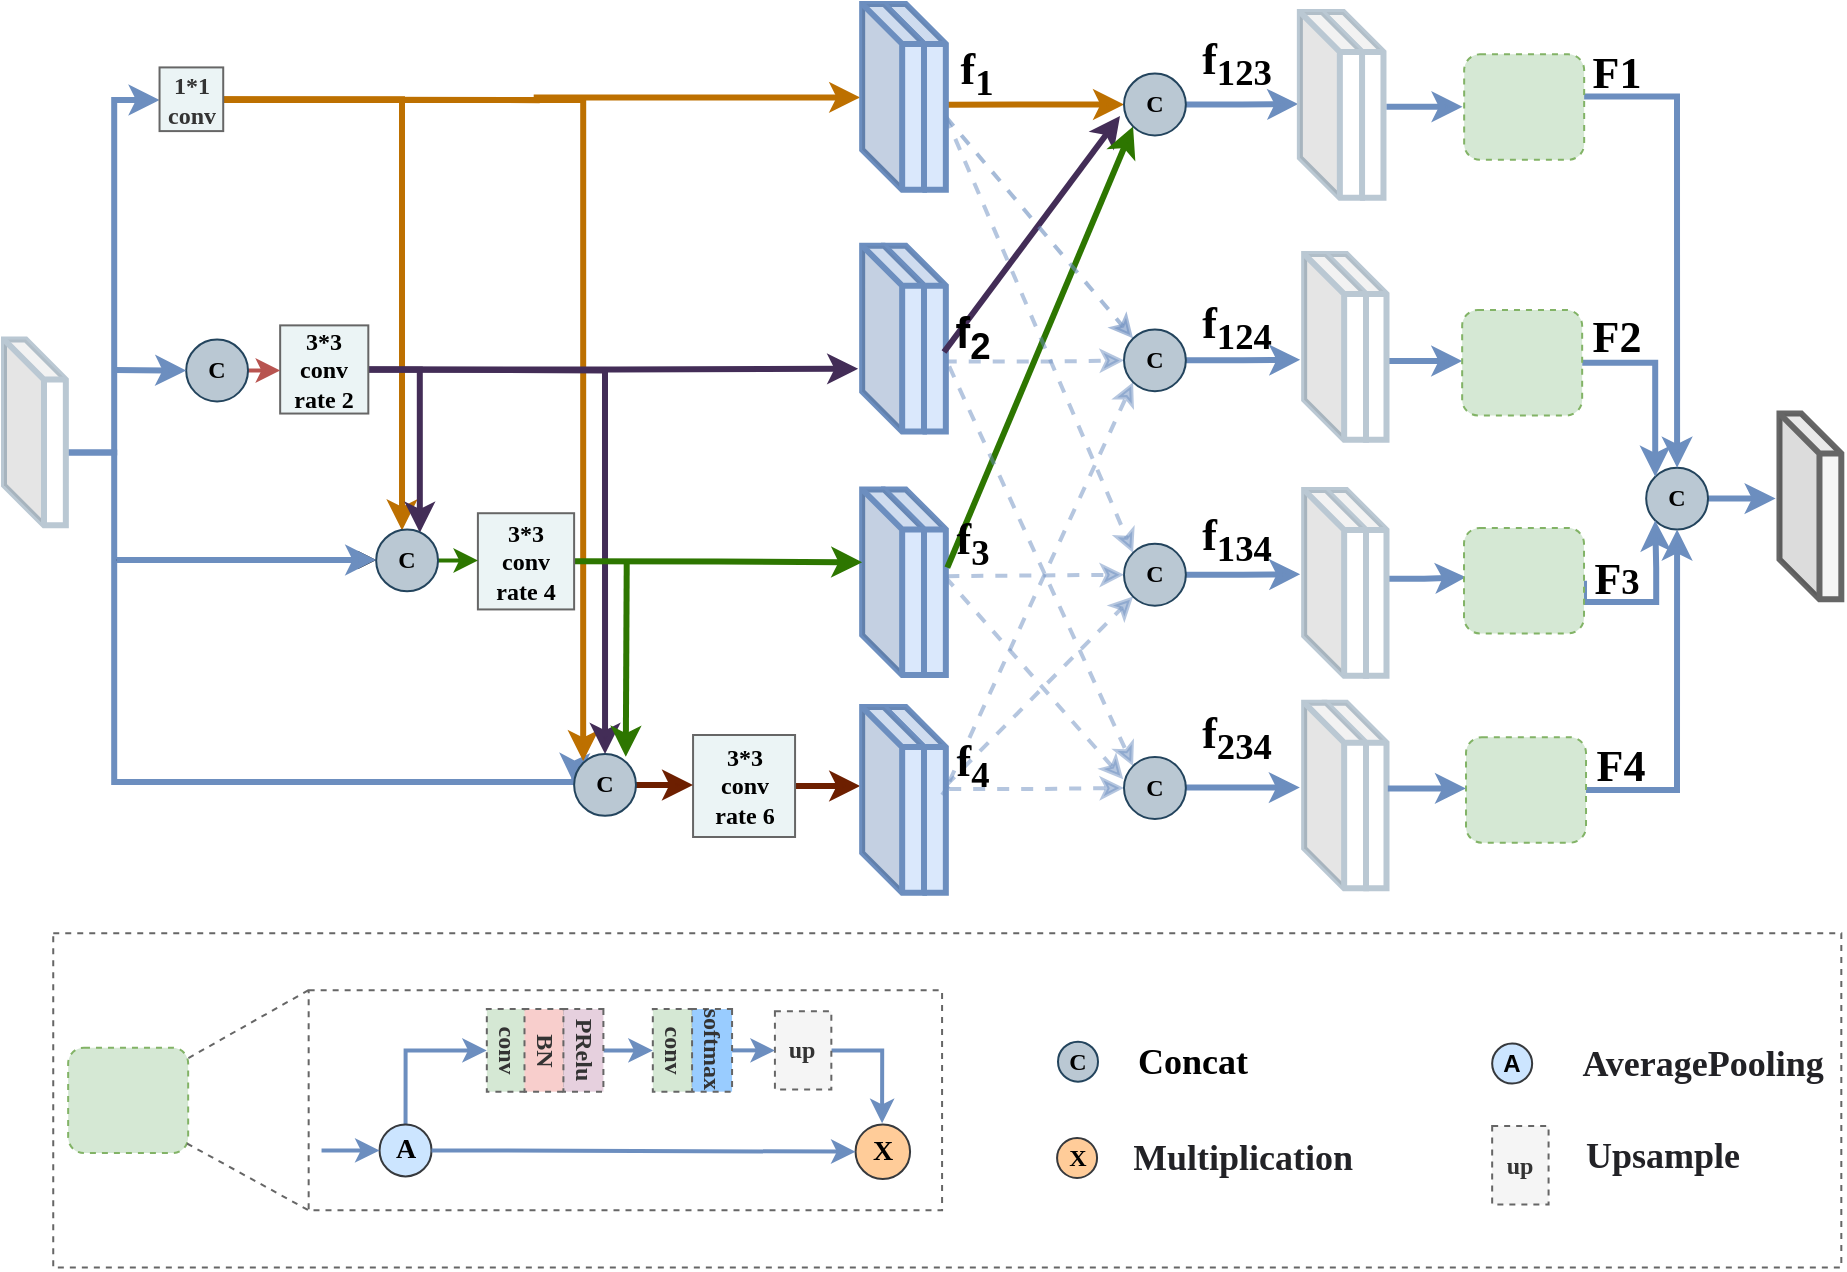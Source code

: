 <mxfile version="15.2.9" type="github">
  <diagram id="ucmeDUE8PjvUyTsY_A71" name="Page-1">
    <mxGraphModel dx="2101" dy="-120" grid="1" gridSize="10" guides="1" tooltips="1" connect="1" arrows="1" fold="1" page="1" pageScale="1" pageWidth="950" pageHeight="720" math="0" shadow="0">
      <root>
        <mxCell id="0" />
        <mxCell id="1" parent="0" />
        <mxCell id="ZjDHKOjExT786DWHT1Mi-3" style="edgeStyle=orthogonalEdgeStyle;rounded=0;orthogonalLoop=1;jettySize=auto;html=1;exitX=0;exitY=0;exitDx=30.922;exitDy=56.429;exitPerimeter=0;strokeColor=#6C8EBF;strokeWidth=3;" parent="1" target="WGSE6rdhL_hBCYRlnlbb-167" edge="1">
          <mxGeometry relative="1" as="geometry">
            <mxPoint x="-913.078" y="991.239" as="sourcePoint" />
            <mxPoint x="-873.92" y="825" as="targetPoint" />
            <Array as="points">
              <mxPoint x="-885.92" y="991" />
              <mxPoint x="-885.92" y="815" />
            </Array>
          </mxGeometry>
        </mxCell>
        <mxCell id="cVw8dc1-TvIYtdiTkvWI-6" style="edgeStyle=orthogonalEdgeStyle;rounded=0;orthogonalLoop=1;jettySize=auto;html=1;exitX=0;exitY=0;exitDx=30.922;exitDy=56.429;exitPerimeter=0;strokeColor=#6C8EBF;strokeWidth=3;" parent="1" edge="1">
          <mxGeometry relative="1" as="geometry">
            <mxPoint x="-913.078" y="991.239" as="sourcePoint" />
            <mxPoint x="-655.92" y="1157" as="targetPoint" />
            <Array as="points">
              <mxPoint x="-885.92" y="991" />
              <mxPoint x="-885.92" y="1156" />
              <mxPoint x="-655.92" y="1156" />
            </Array>
          </mxGeometry>
        </mxCell>
        <mxCell id="WGSE6rdhL_hBCYRlnlbb-162" value="" style="shape=cube;whiteSpace=wrap;html=1;boundedLbl=1;backgroundOutline=1;darkOpacity=0.05;darkOpacity2=0.1;strokeColor=#BAC8D3;strokeWidth=3;" parent="1" vertex="1">
          <mxGeometry x="-941.0" y="934.811" width="30.922" height="92.857" as="geometry" />
        </mxCell>
        <mxCell id="ZjDHKOjExT786DWHT1Mi-12" style="edgeStyle=orthogonalEdgeStyle;rounded=0;orthogonalLoop=1;jettySize=auto;html=1;exitX=1;exitY=0.5;exitDx=0;exitDy=0;entryX=0;entryY=0;entryDx=0;entryDy=0;strokeColor=#BD7000;strokeWidth=3;fillColor=#f0a30a;" parent="1" edge="1">
          <mxGeometry relative="1" as="geometry">
            <mxPoint x="-842.39" y="822.52" as="sourcePoint" />
            <mxPoint x="-651.408" y="1145.525" as="targetPoint" />
            <Array as="points">
              <mxPoint x="-841.92" y="815" />
              <mxPoint x="-650.92" y="815" />
            </Array>
          </mxGeometry>
        </mxCell>
        <mxCell id="cVw8dc1-TvIYtdiTkvWI-1" style="edgeStyle=orthogonalEdgeStyle;rounded=0;orthogonalLoop=1;jettySize=auto;html=1;exitX=1;exitY=0.5;exitDx=0;exitDy=0;fillColor=#f0a30a;strokeColor=#BD7000;strokeWidth=3;entryX=-0.032;entryY=0.503;entryDx=0;entryDy=0;entryPerimeter=0;fontStyle=0" parent="1" target="WGSE6rdhL_hBCYRlnlbb-219" edge="1">
          <mxGeometry relative="1" as="geometry">
            <mxPoint x="-492.92" y="816" as="targetPoint" />
            <mxPoint x="-838.39" y="814.63" as="sourcePoint" />
          </mxGeometry>
        </mxCell>
        <mxCell id="cVw8dc1-TvIYtdiTkvWI-8" style="edgeStyle=orthogonalEdgeStyle;rounded=0;orthogonalLoop=1;jettySize=auto;html=1;exitX=1;exitY=0.5;exitDx=0;exitDy=0;entryX=0.418;entryY=0.015;entryDx=0;entryDy=0;entryPerimeter=0;fillColor=#f0a30a;strokeColor=#BD7000;strokeWidth=3;" parent="1" source="WGSE6rdhL_hBCYRlnlbb-167" target="WGSE6rdhL_hBCYRlnlbb-180" edge="1">
          <mxGeometry relative="1" as="geometry" />
        </mxCell>
        <mxCell id="WGSE6rdhL_hBCYRlnlbb-167" value="&lt;font face=&quot;Times New Roman&quot;&gt;&lt;b&gt;1*1&lt;br&gt;conv&lt;/b&gt;&lt;/font&gt;" style="whiteSpace=wrap;html=1;aspect=fixed;strokeWidth=1;fillColor=#EBF4F5;strokeColor=#666666;fontColor=#333333;" parent="1" vertex="1">
          <mxGeometry x="-863.23" y="798.71" width="31.84" height="31.84" as="geometry" />
        </mxCell>
        <mxCell id="WGSE6rdhL_hBCYRlnlbb-168" style="edgeStyle=orthogonalEdgeStyle;rounded=0;orthogonalLoop=1;jettySize=auto;html=1;exitX=1;exitY=0.5;exitDx=0;exitDy=0;strokeWidth=3;fillColor=#76608a;strokeColor=#432D57;entryX=-0.065;entryY=0.663;entryDx=0;entryDy=0;entryPerimeter=0;" parent="1" source="WGSE6rdhL_hBCYRlnlbb-171" target="WGSE6rdhL_hBCYRlnlbb-220" edge="1">
          <mxGeometry relative="1" as="geometry">
            <mxPoint x="-489.92" y="950" as="targetPoint" />
          </mxGeometry>
        </mxCell>
        <mxCell id="cVw8dc1-TvIYtdiTkvWI-9" style="edgeStyle=orthogonalEdgeStyle;rounded=0;orthogonalLoop=1;jettySize=auto;html=1;exitX=1;exitY=0.5;exitDx=0;exitDy=0;entryX=0.706;entryY=0.051;entryDx=0;entryDy=0;entryPerimeter=0;fillColor=#76608a;strokeColor=#432D57;strokeWidth=3;" parent="1" source="WGSE6rdhL_hBCYRlnlbb-171" target="WGSE6rdhL_hBCYRlnlbb-180" edge="1">
          <mxGeometry relative="1" as="geometry">
            <mxPoint x="-722.92" y="1016" as="targetPoint" />
          </mxGeometry>
        </mxCell>
        <mxCell id="cVw8dc1-TvIYtdiTkvWI-10" style="edgeStyle=orthogonalEdgeStyle;rounded=0;orthogonalLoop=1;jettySize=auto;html=1;exitX=1;exitY=0.5;exitDx=0;exitDy=0;fillColor=#76608a;strokeColor=#432D57;strokeWidth=3;entryX=0.5;entryY=0;entryDx=0;entryDy=0;" parent="1" target="WGSE6rdhL_hBCYRlnlbb-182" edge="1">
          <mxGeometry relative="1" as="geometry">
            <mxPoint x="-760.84" y="949.73" as="sourcePoint" />
            <mxPoint x="-642.475" y="1123.997" as="targetPoint" />
          </mxGeometry>
        </mxCell>
        <mxCell id="WGSE6rdhL_hBCYRlnlbb-171" value="&lt;font face=&quot;Times New Roman&quot;&gt;&lt;b&gt;3*3&lt;br&gt;conv&lt;br&gt;rate 2&lt;/b&gt;&lt;/font&gt;" style="whiteSpace=wrap;html=1;aspect=fixed;strokeWidth=1;fillColor=#EBF4F5;strokeColor=#666666;" parent="1" vertex="1">
          <mxGeometry x="-802.92" y="927.69" width="44.08" height="44.08" as="geometry" />
        </mxCell>
        <mxCell id="cVw8dc1-TvIYtdiTkvWI-24" style="edgeStyle=orthogonalEdgeStyle;rounded=0;orthogonalLoop=1;jettySize=auto;html=1;exitX=1;exitY=0.5;exitDx=0;exitDy=0;strokeColor=#6D1F00;strokeWidth=3;" parent="1" source="WGSE6rdhL_hBCYRlnlbb-176" edge="1">
          <mxGeometry relative="1" as="geometry">
            <mxPoint x="-512.92" y="1158" as="targetPoint" />
          </mxGeometry>
        </mxCell>
        <mxCell id="WGSE6rdhL_hBCYRlnlbb-176" value="&lt;font face=&quot;Times New Roman&quot;&gt;&lt;b&gt;3*3&lt;br&gt;conv&lt;br&gt;rate 6&lt;/b&gt;&lt;/font&gt;" style="whiteSpace=wrap;html=1;aspect=fixed;strokeWidth=1;fillColor=#EBF4F5;strokeColor=#666666;" parent="1" vertex="1">
          <mxGeometry x="-596.47" y="1132.5" width="51" height="51" as="geometry" />
        </mxCell>
        <mxCell id="ZjDHKOjExT786DWHT1Mi-14" style="edgeStyle=orthogonalEdgeStyle;rounded=0;orthogonalLoop=1;jettySize=auto;html=1;exitX=1;exitY=0.5;exitDx=0;exitDy=0;entryX=0;entryY=0.5;entryDx=0;entryDy=0;strokeColor=#6D1F00;strokeWidth=3;fillColor=#a0522d;" parent="1" source="WGSE6rdhL_hBCYRlnlbb-182" target="WGSE6rdhL_hBCYRlnlbb-176" edge="1">
          <mxGeometry relative="1" as="geometry" />
        </mxCell>
        <mxCell id="WGSE6rdhL_hBCYRlnlbb-182" value="&lt;b&gt;&lt;font face=&quot;Times New Roman&quot;&gt;C&lt;/font&gt;&lt;/b&gt;" style="ellipse;whiteSpace=wrap;html=1;aspect=fixed;strokeColor=#23445d;strokeWidth=1;fillColor=#bac8d3;" parent="1" vertex="1">
          <mxGeometry x="-655.936" y="1141.997" width="30.922" height="30.922" as="geometry" />
        </mxCell>
        <mxCell id="WGSE6rdhL_hBCYRlnlbb-183" style="edgeStyle=orthogonalEdgeStyle;rounded=0;orthogonalLoop=1;jettySize=auto;html=1;exitX=1.019;exitY=0.542;exitDx=0;exitDy=0;exitPerimeter=0;fillColor=#f0a30a;strokeColor=#BD7000;strokeWidth=3;entryX=0;entryY=0.5;entryDx=0;entryDy=0;" parent="1" source="WGSE6rdhL_hBCYRlnlbb-184" target="WGSE6rdhL_hBCYRlnlbb-201" edge="1">
          <mxGeometry relative="1" as="geometry">
            <mxPoint x="-187.0" y="823.81" as="targetPoint" />
          </mxGeometry>
        </mxCell>
        <mxCell id="WGSE6rdhL_hBCYRlnlbb-184" value="" style="shape=cube;whiteSpace=wrap;html=1;boundedLbl=1;backgroundOutline=1;darkOpacity=0.05;darkOpacity2=0.1;strokeColor=#6c8ebf;strokeWidth=3;fillColor=#dae8fc;" parent="1" vertex="1">
          <mxGeometry x="-501.0" y="767.001" width="30.922" height="92.857" as="geometry" />
        </mxCell>
        <mxCell id="ZjDHKOjExT786DWHT1Mi-16" style="edgeStyle=orthogonalEdgeStyle;rounded=0;orthogonalLoop=1;jettySize=auto;html=1;exitX=0.044;exitY=0.881;exitDx=0;exitDy=0;exitPerimeter=0;entryX=0;entryY=0.5;entryDx=0;entryDy=0;strokeColor=#6C8EBF;strokeWidth=2;opacity=50;dashed=1;" parent="1" source="GUt-SkPFksqqKjLSICWc-10" target="WGSE6rdhL_hBCYRlnlbb-203" edge="1">
          <mxGeometry relative="1" as="geometry" />
        </mxCell>
        <mxCell id="WGSE6rdhL_hBCYRlnlbb-186" value="" style="shape=cube;whiteSpace=wrap;html=1;boundedLbl=1;backgroundOutline=1;darkOpacity=0.05;darkOpacity2=0.1;strokeColor=#6c8ebf;strokeWidth=3;fillColor=#dae8fc;" parent="1" vertex="1">
          <mxGeometry x="-501.0" y="887.841" width="30.922" height="92.857" as="geometry" />
        </mxCell>
        <mxCell id="WGSE6rdhL_hBCYRlnlbb-188" value="" style="shape=cube;whiteSpace=wrap;html=1;boundedLbl=1;backgroundOutline=1;darkOpacity=0.05;darkOpacity2=0.1;strokeColor=#6c8ebf;strokeWidth=3;fillColor=#dae8fc;" parent="1" vertex="1">
          <mxGeometry x="-501.0" y="1009.701" width="30.922" height="92.857" as="geometry" />
        </mxCell>
        <mxCell id="ZjDHKOjExT786DWHT1Mi-32" style="edgeStyle=orthogonalEdgeStyle;rounded=0;orthogonalLoop=1;jettySize=auto;html=1;exitX=1.054;exitY=0.441;exitDx=0;exitDy=0;exitPerimeter=0;entryX=0;entryY=0.5;entryDx=0;entryDy=0;strokeColor=#6C8EBF;strokeWidth=2;opacity=50;dashed=1;" parent="1" source="WGSE6rdhL_hBCYRlnlbb-190" target="WGSE6rdhL_hBCYRlnlbb-207" edge="1">
          <mxGeometry relative="1" as="geometry" />
        </mxCell>
        <mxCell id="WGSE6rdhL_hBCYRlnlbb-190" value="" style="shape=cube;whiteSpace=wrap;html=1;boundedLbl=1;backgroundOutline=1;darkOpacity=0.05;darkOpacity2=0.1;strokeColor=#6c8ebf;strokeWidth=3;fillColor=#dae8fc;" parent="1" vertex="1">
          <mxGeometry x="-501.0" y="1118.561" width="30.922" height="92.857" as="geometry" />
        </mxCell>
        <mxCell id="WGSE6rdhL_hBCYRlnlbb-191" value="" style="endArrow=classic;html=1;strokeWidth=3;fillColor=#76608a;strokeColor=#432D57;" parent="1" edge="1">
          <mxGeometry width="50" height="50" relative="1" as="geometry">
            <mxPoint x="-471" y="941" as="sourcePoint" />
            <mxPoint x="-383" y="823" as="targetPoint" />
          </mxGeometry>
        </mxCell>
        <mxCell id="WGSE6rdhL_hBCYRlnlbb-192" value="" style="endArrow=classic;html=1;fillColor=#60a917;strokeColor=#2D7600;strokeWidth=3;exitX=1.024;exitY=0.421;exitDx=0;exitDy=0;exitPerimeter=0;entryX=0;entryY=1;entryDx=0;entryDy=0;startArrow=none;" parent="1" source="WGSE6rdhL_hBCYRlnlbb-188" target="WGSE6rdhL_hBCYRlnlbb-201" edge="1">
          <mxGeometry width="50" height="50" relative="1" as="geometry">
            <mxPoint x="-377.92" y="1056" as="sourcePoint" />
            <mxPoint x="-187.0" y="841.81" as="targetPoint" />
          </mxGeometry>
        </mxCell>
        <mxCell id="WGSE6rdhL_hBCYRlnlbb-193" value="" style="endArrow=classic;html=1;startArrow=none;exitX=0;exitY=0;exitDx=30.922;exitDy=56.429;exitPerimeter=0;fillColor=#dae8fc;strokeColor=#6c8ebf;strokeWidth=2;entryX=0;entryY=0;entryDx=0;entryDy=0;dashed=1;opacity=60;" parent="1" source="WGSE6rdhL_hBCYRlnlbb-184" target="WGSE6rdhL_hBCYRlnlbb-203" edge="1">
          <mxGeometry width="50" height="50" relative="1" as="geometry">
            <mxPoint x="-317.92" y="836" as="sourcePoint" />
            <mxPoint x="-186.92" y="936" as="targetPoint" />
          </mxGeometry>
        </mxCell>
        <mxCell id="WGSE6rdhL_hBCYRlnlbb-194" value="" style="endArrow=classic;html=1;exitX=1.057;exitY=0.4;exitDx=0;exitDy=0;exitPerimeter=0;fillColor=#dae8fc;strokeColor=#6c8ebf;strokeWidth=2;entryX=0;entryY=1;entryDx=0;entryDy=0;dashed=1;opacity=50;" parent="1" source="WGSE6rdhL_hBCYRlnlbb-190" target="WGSE6rdhL_hBCYRlnlbb-203" edge="1">
          <mxGeometry width="50" height="50" relative="1" as="geometry">
            <mxPoint x="-326.08" y="1139.56" as="sourcePoint" />
            <mxPoint x="-186.92" y="956" as="targetPoint" />
          </mxGeometry>
        </mxCell>
        <mxCell id="WGSE6rdhL_hBCYRlnlbb-195" value="" style="endArrow=classic;html=1;entryX=0;entryY=0;entryDx=0;entryDy=0;fillColor=#dae8fc;strokeColor=#6c8ebf;strokeWidth=2;exitX=0;exitY=0;exitDx=30.922;exitDy=56.429;exitPerimeter=0;dashed=1;opacity=50;" parent="1" source="WGSE6rdhL_hBCYRlnlbb-184" target="WGSE6rdhL_hBCYRlnlbb-205" edge="1">
          <mxGeometry width="50" height="50" relative="1" as="geometry">
            <mxPoint x="-407.92" y="836" as="sourcePoint" />
            <mxPoint x="-187.0" y="1041.099" as="targetPoint" />
          </mxGeometry>
        </mxCell>
        <mxCell id="WGSE6rdhL_hBCYRlnlbb-196" value="" style="endArrow=classic;html=1;fillColor=#dae8fc;strokeColor=#6c8ebf;strokeWidth=2;entryX=0;entryY=1;entryDx=0;entryDy=0;dashed=1;opacity=50;startArrow=none;exitX=1.005;exitY=0.421;exitDx=0;exitDy=0;exitPerimeter=0;" parent="1" source="WGSE6rdhL_hBCYRlnlbb-190" target="WGSE6rdhL_hBCYRlnlbb-205" edge="1">
          <mxGeometry width="50" height="50" relative="1" as="geometry">
            <mxPoint x="-462.92" y="1149" as="sourcePoint" />
            <mxPoint x="-187.0" y="1074.81" as="targetPoint" />
          </mxGeometry>
        </mxCell>
        <mxCell id="WGSE6rdhL_hBCYRlnlbb-197" value="" style="endArrow=classic;html=1;entryX=0;entryY=0;entryDx=0;entryDy=0;fillColor=#dae8fc;strokeColor=#6c8ebf;strokeWidth=2;exitX=0.119;exitY=0.964;exitDx=0;exitDy=0;exitPerimeter=0;dashed=1;opacity=50;" parent="1" source="GUt-SkPFksqqKjLSICWc-10" target="WGSE6rdhL_hBCYRlnlbb-207" edge="1">
          <mxGeometry width="50" height="50" relative="1" as="geometry">
            <mxPoint x="-377.92" y="962" as="sourcePoint" />
            <mxPoint x="-187.0" y="1133.959" as="targetPoint" />
          </mxGeometry>
        </mxCell>
        <mxCell id="WGSE6rdhL_hBCYRlnlbb-198" value="" style="endArrow=classic;html=1;fillColor=#dae8fc;strokeColor=#6c8ebf;strokeWidth=2;opacity=50;dashed=1;exitX=0.993;exitY=0.472;exitDx=0;exitDy=0;exitPerimeter=0;entryX=-0.013;entryY=0.358;entryDx=0;entryDy=0;entryPerimeter=0;" parent="1" source="WGSE6rdhL_hBCYRlnlbb-188" target="WGSE6rdhL_hBCYRlnlbb-207" edge="1">
          <mxGeometry width="50" height="50" relative="1" as="geometry">
            <mxPoint x="-469.92" y="1066" as="sourcePoint" />
            <mxPoint x="-380.92" y="1169" as="targetPoint" />
          </mxGeometry>
        </mxCell>
        <mxCell id="WGSE6rdhL_hBCYRlnlbb-199" value="" style="shape=cube;whiteSpace=wrap;html=1;boundedLbl=1;backgroundOutline=1;darkOpacity=0.05;darkOpacity2=0.1;strokeColor=#666666;strokeWidth=3;fillColor=#f5f5f5;fontColor=#333333;" parent="1" vertex="1">
          <mxGeometry x="-53.26" y="971.771" width="30.922" height="92.857" as="geometry" />
        </mxCell>
        <mxCell id="cVw8dc1-TvIYtdiTkvWI-16" style="edgeStyle=orthogonalEdgeStyle;rounded=0;orthogonalLoop=1;jettySize=auto;html=1;exitX=1;exitY=0.5;exitDx=0;exitDy=0;strokeColor=#6C8EBF;strokeWidth=3;" parent="1" source="WGSE6rdhL_hBCYRlnlbb-201" edge="1">
          <mxGeometry relative="1" as="geometry">
            <mxPoint x="-351.074" y="824.268" as="sourcePoint" />
            <mxPoint x="-293.92" y="817" as="targetPoint" />
          </mxGeometry>
        </mxCell>
        <mxCell id="WGSE6rdhL_hBCYRlnlbb-201" value="&lt;font face=&quot;Times New Roman&quot;&gt;&lt;b&gt;C&lt;/b&gt;&lt;/font&gt;" style="ellipse;whiteSpace=wrap;html=1;aspect=fixed;strokeColor=#23445d;strokeWidth=1;fillColor=#bac8d3;" parent="1" vertex="1">
          <mxGeometry x="-380.996" y="801.807" width="30.922" height="30.922" as="geometry" />
        </mxCell>
        <mxCell id="cVw8dc1-TvIYtdiTkvWI-25" style="edgeStyle=orthogonalEdgeStyle;rounded=0;orthogonalLoop=1;jettySize=auto;html=1;exitX=1;exitY=0.5;exitDx=0;exitDy=0;strokeColor=#6C8EBF;strokeWidth=3;" parent="1" source="WGSE6rdhL_hBCYRlnlbb-203" edge="1">
          <mxGeometry relative="1" as="geometry">
            <mxPoint x="-292.92" y="944.897" as="targetPoint" />
          </mxGeometry>
        </mxCell>
        <mxCell id="WGSE6rdhL_hBCYRlnlbb-203" value="&lt;font face=&quot;Times New Roman&quot;&gt;&lt;b&gt;C&lt;/b&gt;&lt;/font&gt;" style="ellipse;whiteSpace=wrap;html=1;aspect=fixed;strokeColor=#23445d;strokeWidth=1;fillColor=#bac8d3;" parent="1" vertex="1">
          <mxGeometry x="-380.996" y="929.687" width="30.922" height="30.922" as="geometry" />
        </mxCell>
        <mxCell id="cVw8dc1-TvIYtdiTkvWI-29" style="edgeStyle=orthogonalEdgeStyle;rounded=0;orthogonalLoop=1;jettySize=auto;html=1;exitX=1;exitY=0.5;exitDx=0;exitDy=0;strokeColor=#6C8EBF;strokeWidth=3;" parent="1" source="WGSE6rdhL_hBCYRlnlbb-205" edge="1">
          <mxGeometry relative="1" as="geometry">
            <mxPoint x="-292.92" y="1052.143" as="targetPoint" />
          </mxGeometry>
        </mxCell>
        <mxCell id="WGSE6rdhL_hBCYRlnlbb-205" value="&lt;b&gt;&lt;font face=&quot;Times New Roman&quot;&gt;C&lt;/font&gt;&lt;/b&gt;" style="ellipse;whiteSpace=wrap;html=1;aspect=fixed;strokeColor=#23445d;strokeWidth=1;fillColor=#bac8d3;" parent="1" vertex="1">
          <mxGeometry x="-380.996" y="1036.917" width="30.922" height="30.922" as="geometry" />
        </mxCell>
        <mxCell id="tzJaH0j9fJQoNtwnt7KF-12" style="edgeStyle=orthogonalEdgeStyle;rounded=0;orthogonalLoop=1;jettySize=auto;html=1;exitX=1;exitY=0.5;exitDx=0;exitDy=0;strokeWidth=3;fillColor=#dae8fc;strokeColor=#6c8ebf;" parent="1" edge="1">
          <mxGeometry relative="1" as="geometry">
            <mxPoint x="-293.08" y="1158.8" as="targetPoint" />
            <mxPoint x="-351.234" y="1158.788" as="sourcePoint" />
          </mxGeometry>
        </mxCell>
        <mxCell id="WGSE6rdhL_hBCYRlnlbb-207" value="&lt;b&gt;&lt;font face=&quot;Times New Roman&quot;&gt;C&lt;/font&gt;&lt;/b&gt;" style="ellipse;whiteSpace=wrap;html=1;aspect=fixed;strokeColor=#23445d;strokeWidth=1;fillColor=#bac8d3;" parent="1" vertex="1">
          <mxGeometry x="-380.996" y="1143.527" width="30.922" height="30.922" as="geometry" />
        </mxCell>
        <mxCell id="WGSE6rdhL_hBCYRlnlbb-208" value="" style="shape=cube;whiteSpace=wrap;html=1;boundedLbl=1;backgroundOutline=1;darkOpacity=0.05;darkOpacity2=0.1;strokeColor=#BAC8D3;strokeWidth=3;" parent="1" vertex="1">
          <mxGeometry x="-282.18" y="770.981" width="30.922" height="92.857" as="geometry" />
        </mxCell>
        <mxCell id="ZjDHKOjExT786DWHT1Mi-47" style="edgeStyle=orthogonalEdgeStyle;rounded=0;orthogonalLoop=1;jettySize=auto;html=1;exitX=0;exitY=0;exitDx=30.922;exitDy=56.429;exitPerimeter=0;entryX=0;entryY=0.5;entryDx=0;entryDy=0;strokeColor=#6C8EBF;strokeWidth=3;" parent="1" target="ZjDHKOjExT786DWHT1Mi-35" edge="1">
          <mxGeometry relative="1" as="geometry">
            <mxPoint x="-249.748" y="945.459" as="sourcePoint" />
            <mxPoint x="-214.92" y="946.365" as="targetPoint" />
          </mxGeometry>
        </mxCell>
        <mxCell id="WGSE6rdhL_hBCYRlnlbb-209" value="" style="shape=cube;whiteSpace=wrap;html=1;boundedLbl=1;backgroundOutline=1;darkOpacity=0.05;darkOpacity2=0.1;strokeColor=#BAC8D3;strokeWidth=3;" parent="1" vertex="1">
          <mxGeometry x="-280.67" y="892.031" width="30.922" height="92.857" as="geometry" />
        </mxCell>
        <mxCell id="WGSE6rdhL_hBCYRlnlbb-210" value="" style="shape=cube;whiteSpace=wrap;html=1;boundedLbl=1;backgroundOutline=1;darkOpacity=0.05;darkOpacity2=0.1;strokeColor=#BAC8D3;strokeWidth=3;" parent="1" vertex="1">
          <mxGeometry x="-280.67" y="1116.328" width="30.922" height="92.857" as="geometry" />
        </mxCell>
        <mxCell id="WGSE6rdhL_hBCYRlnlbb-242" style="edgeStyle=orthogonalEdgeStyle;rounded=0;orthogonalLoop=1;jettySize=auto;html=1;exitX=0;exitY=0;exitDx=30.922;exitDy=56.429;exitPerimeter=0;fillColor=#dae8fc;strokeColor=#6c8ebf;strokeWidth=3;entryX=0.017;entryY=0.467;entryDx=0;entryDy=0;entryPerimeter=0;" parent="1" target="ZjDHKOjExT786DWHT1Mi-36" edge="1">
          <mxGeometry relative="1" as="geometry">
            <mxPoint x="-212.92" y="1054" as="targetPoint" />
            <mxPoint x="-249.748" y="1054.427" as="sourcePoint" />
            <Array as="points">
              <mxPoint x="-230.92" y="1054" />
            </Array>
          </mxGeometry>
        </mxCell>
        <mxCell id="WGSE6rdhL_hBCYRlnlbb-211" value="" style="shape=cube;whiteSpace=wrap;html=1;boundedLbl=1;backgroundOutline=1;darkOpacity=0.05;darkOpacity2=0.1;strokeColor=#BAC8D3;strokeWidth=3;" parent="1" vertex="1">
          <mxGeometry x="-280.67" y="1009.998" width="30.922" height="92.857" as="geometry" />
        </mxCell>
        <mxCell id="WGSE6rdhL_hBCYRlnlbb-219" value="" style="shape=cube;whiteSpace=wrap;html=1;boundedLbl=1;backgroundOutline=1;darkOpacity=0.05;darkOpacity2=0.1;strokeColor=#6c8ebf;strokeWidth=3;fillColor=#dae8fc;" parent="1" vertex="1">
          <mxGeometry x="-511.92" y="767.001" width="30.922" height="92.857" as="geometry" />
        </mxCell>
        <mxCell id="WGSE6rdhL_hBCYRlnlbb-220" value="" style="shape=cube;whiteSpace=wrap;html=1;boundedLbl=1;backgroundOutline=1;darkOpacity=0.05;darkOpacity2=0.1;strokeColor=#6c8ebf;strokeWidth=3;fillColor=#dae8fc;" parent="1" vertex="1">
          <mxGeometry x="-511.92" y="887.841" width="30.922" height="92.857" as="geometry" />
        </mxCell>
        <mxCell id="WGSE6rdhL_hBCYRlnlbb-221" value="" style="shape=cube;whiteSpace=wrap;html=1;boundedLbl=1;backgroundOutline=1;darkOpacity=0.05;darkOpacity2=0.1;strokeColor=#6c8ebf;strokeWidth=3;fillColor=#dae8fc;" parent="1" vertex="1">
          <mxGeometry x="-511.92" y="1009.701" width="30.922" height="92.857" as="geometry" />
        </mxCell>
        <mxCell id="WGSE6rdhL_hBCYRlnlbb-222" value="" style="shape=cube;whiteSpace=wrap;html=1;boundedLbl=1;backgroundOutline=1;darkOpacity=0.05;darkOpacity2=0.1;strokeColor=#6c8ebf;strokeWidth=3;fillColor=#dae8fc;" parent="1" vertex="1">
          <mxGeometry x="-511.92" y="1118.561" width="30.922" height="92.857" as="geometry" />
        </mxCell>
        <mxCell id="WGSE6rdhL_hBCYRlnlbb-223" value="" style="shape=cube;whiteSpace=wrap;html=1;boundedLbl=1;backgroundOutline=1;darkOpacity=0.05;darkOpacity2=0.1;strokeColor=#BAC8D3;strokeWidth=3;" parent="1" vertex="1">
          <mxGeometry x="-293.07" y="770.98" width="31.1" height="92.86" as="geometry" />
        </mxCell>
        <mxCell id="WGSE6rdhL_hBCYRlnlbb-224" value="" style="shape=cube;whiteSpace=wrap;html=1;boundedLbl=1;backgroundOutline=1;darkOpacity=0.05;darkOpacity2=0.1;strokeColor=#BAC8D3;strokeWidth=3;" parent="1" vertex="1">
          <mxGeometry x="-290.92" y="892.031" width="30.922" height="92.857" as="geometry" />
        </mxCell>
        <mxCell id="WGSE6rdhL_hBCYRlnlbb-225" value="" style="shape=cube;whiteSpace=wrap;html=1;boundedLbl=1;backgroundOutline=1;darkOpacity=0.05;darkOpacity2=0.1;strokeColor=#BAC8D3;strokeWidth=3;" parent="1" vertex="1">
          <mxGeometry x="-290.92" y="1009.998" width="30.922" height="92.857" as="geometry" />
        </mxCell>
        <mxCell id="WGSE6rdhL_hBCYRlnlbb-226" value="" style="shape=cube;whiteSpace=wrap;html=1;boundedLbl=1;backgroundOutline=1;darkOpacity=0.05;darkOpacity2=0.1;strokeColor=#BAC8D3;strokeWidth=3;" parent="1" vertex="1">
          <mxGeometry x="-290.92" y="1116.328" width="30.922" height="92.857" as="geometry" />
        </mxCell>
        <mxCell id="WGSE6rdhL_hBCYRlnlbb-278" style="edgeStyle=orthogonalEdgeStyle;rounded=0;orthogonalLoop=1;jettySize=auto;html=1;exitX=1;exitY=0.5;exitDx=0;exitDy=0;fillColor=#dae8fc;strokeColor=#6c8ebf;strokeWidth=3;entryX=-0.062;entryY=0.466;entryDx=0;entryDy=0;entryPerimeter=0;" parent="1" source="WGSE6rdhL_hBCYRlnlbb-273" edge="1" target="WGSE6rdhL_hBCYRlnlbb-199">
          <mxGeometry relative="1" as="geometry">
            <mxPoint x="-60" y="1014" as="targetPoint" />
          </mxGeometry>
        </mxCell>
        <mxCell id="WGSE6rdhL_hBCYRlnlbb-273" value="&lt;b&gt;&lt;font face=&quot;Times New Roman&quot;&gt;C&lt;/font&gt;&lt;/b&gt;" style="ellipse;whiteSpace=wrap;html=1;aspect=fixed;strokeColor=#23445d;strokeWidth=1;fillColor=#bac8d3;" parent="1" vertex="1">
          <mxGeometry x="-119.916" y="998.827" width="30.922" height="30.922" as="geometry" />
        </mxCell>
        <mxCell id="tzJaH0j9fJQoNtwnt7KF-18" value="&lt;b style=&quot;font-size: 22px&quot;&gt;&lt;font face=&quot;Times New Roman&quot; style=&quot;font-size: 22px&quot;&gt;&lt;font style=&quot;font-size: 22px&quot;&gt;f&lt;/font&gt;&lt;sub&gt;123&lt;/sub&gt;&lt;/font&gt;&lt;/b&gt;" style="text;html=1;resizable=0;autosize=1;align=center;verticalAlign=middle;points=[];fillColor=none;strokeColor=none;rounded=0;" parent="1" vertex="1">
          <mxGeometry x="-350.07" y="782" width="50" height="30" as="geometry" />
        </mxCell>
        <mxCell id="tzJaH0j9fJQoNtwnt7KF-19" value="&lt;font face=&quot;Times New Roman&quot; style=&quot;font-size: 22px&quot;&gt;&lt;b&gt;&lt;font style=&quot;font-size: 22px&quot;&gt;f&lt;/font&gt;&lt;sub&gt;124&lt;/sub&gt;&lt;/b&gt;&lt;/font&gt;" style="text;html=1;resizable=0;autosize=1;align=center;verticalAlign=middle;points=[];fillColor=none;strokeColor=none;rounded=0;" parent="1" vertex="1">
          <mxGeometry x="-350.07" y="914.27" width="50" height="30" as="geometry" />
        </mxCell>
        <mxCell id="tzJaH0j9fJQoNtwnt7KF-20" value="&lt;font style=&quot;font-size: 22px&quot; face=&quot;Times New Roman&quot;&gt;&lt;b&gt;&lt;font style=&quot;font-size: 22px&quot;&gt;f&lt;/font&gt;&lt;sub&gt;134&lt;/sub&gt;&lt;/b&gt;&lt;/font&gt;" style="text;html=1;resizable=0;autosize=1;align=center;verticalAlign=middle;points=[];fillColor=none;strokeColor=none;rounded=0;" parent="1" vertex="1">
          <mxGeometry x="-350.07" y="1020.0" width="50" height="30" as="geometry" />
        </mxCell>
        <mxCell id="tzJaH0j9fJQoNtwnt7KF-21" value="&lt;font style=&quot;font-size: 22px&quot; face=&quot;Times New Roman&quot;&gt;&lt;b&gt;&lt;font style=&quot;font-size: 22px&quot;&gt;f&lt;/font&gt;&lt;sub&gt;234&lt;/sub&gt;&lt;/b&gt;&lt;/font&gt;" style="text;html=1;resizable=0;autosize=1;align=center;verticalAlign=middle;points=[];fillColor=none;strokeColor=none;rounded=0;" parent="1" vertex="1">
          <mxGeometry x="-350.07" y="1118.56" width="50" height="30" as="geometry" />
        </mxCell>
        <mxCell id="GUt-SkPFksqqKjLSICWc-1" value="&lt;font face=&quot;Times New Roman&quot;&gt;&lt;b&gt;C&lt;/b&gt;&lt;/font&gt;" style="ellipse;whiteSpace=wrap;html=1;aspect=fixed;strokeColor=#23445d;strokeWidth=1;fillColor=#bac8d3;" parent="1" vertex="1">
          <mxGeometry x="-414" y="1285.82" width="20" height="20" as="geometry" />
        </mxCell>
        <mxCell id="GUt-SkPFksqqKjLSICWc-2" value="&lt;font face=&quot;Times New Roman&quot; style=&quot;font-size: 18px&quot;&gt;&lt;b&gt;Concat&lt;/b&gt;&lt;/font&gt;" style="text;html=1;resizable=0;autosize=1;align=center;verticalAlign=middle;points=[];fillColor=none;strokeColor=none;rounded=0;strokeWidth=2;" parent="1" vertex="1">
          <mxGeometry x="-382.08" y="1285.82" width="70" height="20" as="geometry" />
        </mxCell>
        <mxCell id="GUt-SkPFksqqKjLSICWc-3" value="&lt;b&gt;A&lt;/b&gt;" style="ellipse;whiteSpace=wrap;html=1;aspect=fixed;strokeColor=#36393d;strokeWidth=1;fillColor=#cce5ff;" parent="1" vertex="1">
          <mxGeometry x="-196.92" y="1286.78" width="20" height="20" as="geometry" />
        </mxCell>
        <mxCell id="GUt-SkPFksqqKjLSICWc-4" value="&lt;h1 class=&quot;el-tooltip d-ib title fs-xxl line-2&quot; tabindex=&quot;0&quot; style=&quot;padding: 0px ; margin: 0px ; box-sizing: border-box ; display: inline-block ; overflow: hidden ; word-break: break-all ; outline-width: 0px ; color: rgb(34 , 34 , 38) ; background-color: rgb(255 , 255 , 255)&quot;&gt;&lt;font style=&quot;font-size: 18px&quot; face=&quot;Times New Roman&quot;&gt;AveragePooling&lt;/font&gt;&lt;/h1&gt;" style="text;html=1;resizable=0;autosize=1;align=center;verticalAlign=middle;points=[];fillColor=none;strokeColor=none;rounded=0;" parent="1" vertex="1">
          <mxGeometry x="-162.34" y="1286.78" width="140" height="20" as="geometry" />
        </mxCell>
        <mxCell id="GUt-SkPFksqqKjLSICWc-5" value="&lt;font face=&quot;Times New Roman&quot; size=&quot;1&quot;&gt;&lt;b style=&quot;font-size: 14px&quot;&gt;X&lt;/b&gt;&lt;/font&gt;" style="ellipse;whiteSpace=wrap;html=1;aspect=fixed;strokeColor=#36393d;strokeWidth=1;fillColor=#ffcc99;" parent="1" vertex="1">
          <mxGeometry x="-515.23" y="1327.19" width="27.27" height="27.27" as="geometry" />
        </mxCell>
        <mxCell id="GUt-SkPFksqqKjLSICWc-9" value="&lt;font face=&quot;Times New Roman&quot; style=&quot;font-size: 22px&quot;&gt;&lt;b&gt;&lt;font style=&quot;font-size: 22px&quot;&gt;f&lt;/font&gt;&lt;sub&gt;1&lt;/sub&gt;&lt;/b&gt;&lt;/font&gt;" style="text;html=1;resizable=0;autosize=1;align=center;verticalAlign=middle;points=[];fillColor=none;strokeColor=none;rounded=0;" parent="1" vertex="1">
          <mxGeometry x="-470.08" y="787.0" width="30" height="30" as="geometry" />
        </mxCell>
        <mxCell id="GUt-SkPFksqqKjLSICWc-10" value="&lt;font style=&quot;font-size: 22px&quot;&gt;&lt;b&gt;&lt;font style=&quot;font-size: 22px&quot;&gt;f&lt;/font&gt;&lt;font style=&quot;font-size: 22px&quot;&gt;&lt;sub&gt;2&lt;/sub&gt;&lt;/font&gt;&lt;/b&gt;&lt;/font&gt;" style="text;html=1;resizable=0;autosize=1;align=center;verticalAlign=middle;points=[];fillColor=none;strokeColor=none;rounded=0;" parent="1" vertex="1">
          <mxGeometry x="-471.96" y="919.27" width="30" height="30" as="geometry" />
        </mxCell>
        <mxCell id="cVw8dc1-TvIYtdiTkvWI-12" value="" style="edgeStyle=orthogonalEdgeStyle;rounded=0;orthogonalLoop=1;jettySize=auto;html=1;strokeColor=#B85450;strokeWidth=2;" parent="1" source="WGSE6rdhL_hBCYRlnlbb-178" target="WGSE6rdhL_hBCYRlnlbb-171" edge="1">
          <mxGeometry relative="1" as="geometry">
            <Array as="points">
              <mxPoint x="-812.92" y="950" />
              <mxPoint x="-812.92" y="950" />
            </Array>
          </mxGeometry>
        </mxCell>
        <mxCell id="WGSE6rdhL_hBCYRlnlbb-178" value="&lt;b&gt;&lt;font face=&quot;Times New Roman&quot;&gt;C&lt;/font&gt;&lt;/b&gt;" style="ellipse;whiteSpace=wrap;html=1;aspect=fixed;strokeColor=#23445d;strokeWidth=1;fillColor=#bac8d3;" parent="1" vertex="1">
          <mxGeometry x="-849.916" y="934.807" width="30.922" height="30.922" as="geometry" />
        </mxCell>
        <mxCell id="ZjDHKOjExT786DWHT1Mi-10" style="edgeStyle=orthogonalEdgeStyle;rounded=0;orthogonalLoop=1;jettySize=auto;html=1;exitX=1;exitY=0.5;exitDx=0;exitDy=0;strokeColor=#2D7600;strokeWidth=3;fillColor=#60a917;entryX=0;entryY=0;entryDx=0;entryDy=36.429;entryPerimeter=0;" parent="1" source="WGSE6rdhL_hBCYRlnlbb-174" target="WGSE6rdhL_hBCYRlnlbb-221" edge="1">
          <mxGeometry relative="1" as="geometry">
            <mxPoint x="-492.92" y="1046" as="targetPoint" />
          </mxGeometry>
        </mxCell>
        <mxCell id="WGSE6rdhL_hBCYRlnlbb-174" value="&lt;font face=&quot;Times New Roman&quot;&gt;&lt;b&gt;3*3&lt;br&gt;conv&lt;br&gt;rate 4&lt;/b&gt;&lt;/font&gt;" style="whiteSpace=wrap;html=1;aspect=fixed;strokeWidth=1;fillColor=#EBF4F5;strokeColor=#666666;" parent="1" vertex="1">
          <mxGeometry x="-704.05" y="1021.61" width="48.11" height="48.11" as="geometry" />
        </mxCell>
        <mxCell id="ZjDHKOjExT786DWHT1Mi-7" value="" style="endArrow=classic;html=1;strokeColor=#6C8EBF;strokeWidth=3;entryX=0;entryY=0.5;entryDx=0;entryDy=0;" parent="1" target="WGSE6rdhL_hBCYRlnlbb-178" edge="1">
          <mxGeometry width="50" height="50" relative="1" as="geometry">
            <mxPoint x="-885.92" y="950" as="sourcePoint" />
            <mxPoint x="-836" y="905.03" as="targetPoint" />
          </mxGeometry>
        </mxCell>
        <mxCell id="ZjDHKOjExT786DWHT1Mi-11" value="" style="endArrow=classic;html=1;strokeColor=#2D7600;strokeWidth=3;entryX=0.706;entryY=0.046;entryDx=0;entryDy=0;fillColor=#60a917;entryPerimeter=0;" parent="1" edge="1">
          <mxGeometry width="50" height="50" relative="1" as="geometry">
            <mxPoint x="-629.64" y="1046.47" as="sourcePoint" />
            <mxPoint x="-630.105" y="1143.419" as="targetPoint" />
          </mxGeometry>
        </mxCell>
        <mxCell id="ZjDHKOjExT786DWHT1Mi-39" style="edgeStyle=orthogonalEdgeStyle;rounded=0;orthogonalLoop=1;jettySize=auto;html=1;strokeColor=#6C8EBF;strokeWidth=3;entryX=0.5;entryY=0;entryDx=0;entryDy=0;exitX=0.988;exitY=0.401;exitDx=0;exitDy=0;exitPerimeter=0;" parent="1" source="ZjDHKOjExT786DWHT1Mi-34" target="WGSE6rdhL_hBCYRlnlbb-273" edge="1">
          <mxGeometry relative="1" as="geometry">
            <mxPoint x="-56.92" y="997" as="targetPoint" />
            <mxPoint x="-146.92" y="831" as="sourcePoint" />
          </mxGeometry>
        </mxCell>
        <mxCell id="ZjDHKOjExT786DWHT1Mi-34" value="" style="rounded=1;whiteSpace=wrap;html=1;strokeColor=#82b366;fillColor=#d5e8d4;dashed=1;" parent="1" vertex="1">
          <mxGeometry x="-210.92" y="792.16" width="60" height="52.73" as="geometry" />
        </mxCell>
        <mxCell id="ZjDHKOjExT786DWHT1Mi-40" style="edgeStyle=orthogonalEdgeStyle;rounded=0;orthogonalLoop=1;jettySize=auto;html=1;exitX=1;exitY=0.5;exitDx=0;exitDy=0;entryX=0;entryY=0;entryDx=0;entryDy=0;strokeColor=#6C8EBF;strokeWidth=3;" parent="1" source="ZjDHKOjExT786DWHT1Mi-35" target="WGSE6rdhL_hBCYRlnlbb-273" edge="1">
          <mxGeometry relative="1" as="geometry" />
        </mxCell>
        <mxCell id="ZjDHKOjExT786DWHT1Mi-35" value="" style="rounded=1;whiteSpace=wrap;html=1;strokeColor=#82b366;fillColor=#d5e8d4;dashed=1;" parent="1" vertex="1">
          <mxGeometry x="-211.92" y="920" width="60" height="52.73" as="geometry" />
        </mxCell>
        <mxCell id="ZjDHKOjExT786DWHT1Mi-41" style="edgeStyle=orthogonalEdgeStyle;rounded=0;orthogonalLoop=1;jettySize=auto;html=1;exitX=1;exitY=0.5;exitDx=0;exitDy=0;entryX=0;entryY=1;entryDx=0;entryDy=0;strokeColor=#6C8EBF;strokeWidth=3;" parent="1" source="ZjDHKOjExT786DWHT1Mi-36" target="WGSE6rdhL_hBCYRlnlbb-273" edge="1">
          <mxGeometry relative="1" as="geometry">
            <Array as="points">
              <mxPoint x="-114.92" y="1066" />
              <mxPoint x="-114.92" y="1049" />
              <mxPoint x="-114.92" y="1049" />
            </Array>
          </mxGeometry>
        </mxCell>
        <mxCell id="ZjDHKOjExT786DWHT1Mi-36" value="" style="rounded=1;whiteSpace=wrap;html=1;strokeColor=#82b366;fillColor=#d5e8d4;dashed=1;" parent="1" vertex="1">
          <mxGeometry x="-210.99" y="1028.97" width="60" height="52.73" as="geometry" />
        </mxCell>
        <mxCell id="ZjDHKOjExT786DWHT1Mi-43" style="edgeStyle=orthogonalEdgeStyle;rounded=0;orthogonalLoop=1;jettySize=auto;html=1;exitX=1;exitY=0.5;exitDx=0;exitDy=0;entryX=0.5;entryY=1;entryDx=0;entryDy=0;strokeColor=#6C8EBF;strokeWidth=3;" parent="1" source="ZjDHKOjExT786DWHT1Mi-37" target="WGSE6rdhL_hBCYRlnlbb-273" edge="1">
          <mxGeometry relative="1" as="geometry" />
        </mxCell>
        <mxCell id="ZjDHKOjExT786DWHT1Mi-37" value="" style="rounded=1;whiteSpace=wrap;html=1;strokeColor=#82b366;fillColor=#d5e8d4;dashed=1;" parent="1" vertex="1">
          <mxGeometry x="-209.99" y="1133.62" width="60" height="52.73" as="geometry" />
        </mxCell>
        <mxCell id="ZjDHKOjExT786DWHT1Mi-48" value="" style="rounded=1;whiteSpace=wrap;html=1;strokeColor=#82b366;fillColor=#d5e8d4;dashed=1;" parent="1" vertex="1">
          <mxGeometry x="-908.92" y="1288.82" width="60" height="52.73" as="geometry" />
        </mxCell>
        <mxCell id="ZjDHKOjExT786DWHT1Mi-68" style="edgeStyle=orthogonalEdgeStyle;rounded=0;orthogonalLoop=1;jettySize=auto;html=1;exitX=0.5;exitY=0;exitDx=0;exitDy=0;entryX=0.5;entryY=1;entryDx=0;entryDy=0;strokeColor=#6C8EBF;strokeWidth=2;" parent="1" source="ZjDHKOjExT786DWHT1Mi-49" target="ZjDHKOjExT786DWHT1Mi-57" edge="1">
          <mxGeometry relative="1" as="geometry" />
        </mxCell>
        <mxCell id="ZjDHKOjExT786DWHT1Mi-49" value="&lt;b&gt;&lt;font face=&quot;Times New Roman&quot; style=&quot;font-size: 14px&quot;&gt;A&lt;/font&gt;&lt;/b&gt;" style="ellipse;whiteSpace=wrap;html=1;aspect=fixed;strokeColor=#36393d;strokeWidth=1;fillColor=#cce5ff;" parent="1" vertex="1">
          <mxGeometry x="-753.23" y="1327.19" width="26" height="26" as="geometry" />
        </mxCell>
        <mxCell id="ZjDHKOjExT786DWHT1Mi-53" style="edgeStyle=orthogonalEdgeStyle;rounded=0;orthogonalLoop=1;jettySize=auto;html=1;exitX=1;exitY=0.5;exitDx=0;exitDy=0;strokeColor=#6C8EBF;strokeWidth=2;entryX=0.487;entryY=-0.021;entryDx=0;entryDy=0;entryPerimeter=0;" parent="1" source="ZjDHKOjExT786DWHT1Mi-52" target="GUt-SkPFksqqKjLSICWc-5" edge="1">
          <mxGeometry relative="1" as="geometry">
            <mxPoint x="-501.92" y="1326" as="targetPoint" />
            <Array as="points">
              <mxPoint x="-501.92" y="1290" />
            </Array>
          </mxGeometry>
        </mxCell>
        <mxCell id="ZjDHKOjExT786DWHT1Mi-52" value="&lt;font face=&quot;Times New Roman&quot;&gt;&lt;b&gt;up&lt;/b&gt;&lt;/font&gt;" style="rounded=0;whiteSpace=wrap;html=1;dashed=1;strokeColor=#666666;fillColor=#f5f5f5;fontColor=#333333;" parent="1" vertex="1">
          <mxGeometry x="-555.54" y="1270.6" width="28.21" height="39.18" as="geometry" />
        </mxCell>
        <mxCell id="ZjDHKOjExT786DWHT1Mi-55" value="" style="endArrow=classic;html=1;strokeColor=#6C8EBF;strokeWidth=2;entryX=0;entryY=0.5;entryDx=0;entryDy=0;exitX=1;exitY=0.5;exitDx=0;exitDy=0;" parent="1" source="ZjDHKOjExT786DWHT1Mi-49" target="GUt-SkPFksqqKjLSICWc-5" edge="1">
          <mxGeometry width="50" height="50" relative="1" as="geometry">
            <mxPoint x="-722.23" y="1341.19" as="sourcePoint" />
            <mxPoint x="-742.23" y="1300.19" as="targetPoint" />
          </mxGeometry>
        </mxCell>
        <mxCell id="ZjDHKOjExT786DWHT1Mi-57" value="&lt;font face=&quot;Times New Roman&quot;&gt;&lt;b&gt;conv&lt;/b&gt;&lt;/font&gt;" style="rounded=0;whiteSpace=wrap;html=1;dashed=1;strokeColor=#666666;fillColor=#D5E8D4;fontColor=#333333;rotation=90;" parent="1" vertex="1">
          <mxGeometry x="-710.23" y="1280.19" width="41.29" height="20" as="geometry" />
        </mxCell>
        <mxCell id="ZjDHKOjExT786DWHT1Mi-62" value="&lt;font face=&quot;Times New Roman&quot;&gt;&lt;b&gt;BN&lt;/b&gt;&lt;/font&gt;" style="rounded=0;whiteSpace=wrap;html=1;dashed=1;strokeColor=#666666;fillColor=#F8CECC;fontColor=#333333;rotation=90;" parent="1" vertex="1">
          <mxGeometry x="-691.4" y="1280.19" width="41.29" height="20" as="geometry" />
        </mxCell>
        <mxCell id="ZjDHKOjExT786DWHT1Mi-66" style="edgeStyle=orthogonalEdgeStyle;rounded=0;orthogonalLoop=1;jettySize=auto;html=1;exitX=0.5;exitY=0;exitDx=0;exitDy=0;entryX=0.5;entryY=1;entryDx=0;entryDy=0;strokeColor=#6C8EBF;strokeWidth=2;" parent="1" source="ZjDHKOjExT786DWHT1Mi-63" target="ZjDHKOjExT786DWHT1Mi-64" edge="1">
          <mxGeometry relative="1" as="geometry" />
        </mxCell>
        <mxCell id="ZjDHKOjExT786DWHT1Mi-63" value="&lt;font face=&quot;Times New Roman&quot;&gt;&lt;b&gt;PRelu&lt;/b&gt;&lt;/font&gt;" style="rounded=0;whiteSpace=wrap;html=1;dashed=1;strokeColor=#666666;fillColor=#E6D0DE;fontColor=#333333;rotation=90;" parent="1" vertex="1">
          <mxGeometry x="-671.94" y="1280.19" width="41.29" height="20" as="geometry" />
        </mxCell>
        <mxCell id="ZjDHKOjExT786DWHT1Mi-64" value="&lt;font face=&quot;Times New Roman&quot;&gt;&lt;b&gt;conv&lt;/b&gt;&lt;/font&gt;" style="rounded=0;whiteSpace=wrap;html=1;dashed=1;strokeColor=#666666;fillColor=#D5E8D4;fontColor=#333333;rotation=90;" parent="1" vertex="1">
          <mxGeometry x="-627.23" y="1280.19" width="41.29" height="20" as="geometry" />
        </mxCell>
        <mxCell id="ZjDHKOjExT786DWHT1Mi-67" style="edgeStyle=orthogonalEdgeStyle;rounded=0;orthogonalLoop=1;jettySize=auto;html=1;exitX=0.5;exitY=0;exitDx=0;exitDy=0;entryX=0;entryY=0.5;entryDx=0;entryDy=0;strokeColor=#6C8EBF;strokeWidth=2;" parent="1" source="ZjDHKOjExT786DWHT1Mi-65" target="ZjDHKOjExT786DWHT1Mi-52" edge="1">
          <mxGeometry relative="1" as="geometry" />
        </mxCell>
        <mxCell id="ZjDHKOjExT786DWHT1Mi-65" value="&lt;font face=&quot;Times New Roman&quot;&gt;&lt;b&gt;softmax&lt;/b&gt;&lt;/font&gt;" style="rounded=0;whiteSpace=wrap;html=1;dashed=1;strokeColor=#666666;fillColor=#99CCFF;fontColor=#333333;rotation=90;" parent="1" vertex="1">
          <mxGeometry x="-607.61" y="1280.19" width="41.29" height="20" as="geometry" />
        </mxCell>
        <mxCell id="ZjDHKOjExT786DWHT1Mi-69" value="" style="endArrow=classic;html=1;strokeColor=#6C8EBF;strokeWidth=2;" parent="1" edge="1">
          <mxGeometry width="50" height="50" relative="1" as="geometry">
            <mxPoint x="-782.23" y="1340.19" as="sourcePoint" />
            <mxPoint x="-753.23" y="1340.19" as="targetPoint" />
          </mxGeometry>
        </mxCell>
        <mxCell id="ZjDHKOjExT786DWHT1Mi-70" value="" style="rounded=0;whiteSpace=wrap;html=1;dashed=1;strokeColor=#666666;fillColor=none;" parent="1" vertex="1">
          <mxGeometry x="-788.67" y="1260.18" width="316.71" height="110" as="geometry" />
        </mxCell>
        <mxCell id="ZjDHKOjExT786DWHT1Mi-73" value="" style="endArrow=none;html=1;strokeColor=#666666;strokeWidth=1;exitX=1.002;exitY=0.099;exitDx=0;exitDy=0;exitPerimeter=0;dashed=1;" parent="1" source="ZjDHKOjExT786DWHT1Mi-48" edge="1">
          <mxGeometry width="50" height="50" relative="1" as="geometry">
            <mxPoint x="-838.94" y="1310.19" as="sourcePoint" />
            <mxPoint x="-788.94" y="1260.19" as="targetPoint" />
          </mxGeometry>
        </mxCell>
        <mxCell id="ZjDHKOjExT786DWHT1Mi-74" value="" style="endArrow=none;html=1;dashed=1;strokeColor=#666666;strokeWidth=1;entryX=0;entryY=1;entryDx=0;entryDy=0;exitX=0.99;exitY=0.909;exitDx=0;exitDy=0;exitPerimeter=0;" parent="1" source="ZjDHKOjExT786DWHT1Mi-48" target="ZjDHKOjExT786DWHT1Mi-70" edge="1">
          <mxGeometry width="50" height="50" relative="1" as="geometry">
            <mxPoint x="-848.92" y="1330.19" as="sourcePoint" />
            <mxPoint x="-798.92" y="1280.19" as="targetPoint" />
          </mxGeometry>
        </mxCell>
        <mxCell id="ZjDHKOjExT786DWHT1Mi-75" value="&lt;font face=&quot;Times New Roman&quot;&gt;&lt;b&gt;X&lt;/b&gt;&lt;/font&gt;" style="ellipse;whiteSpace=wrap;html=1;aspect=fixed;strokeColor=#36393d;strokeWidth=1;fillColor=#ffcc99;" parent="1" vertex="1">
          <mxGeometry x="-414.46" y="1334" width="20" height="20" as="geometry" />
        </mxCell>
        <mxCell id="ZjDHKOjExT786DWHT1Mi-76" value="&lt;h1 class=&quot;el-tooltip d-ib title fs-xxl line-2&quot; tabindex=&quot;0&quot; style=&quot;padding: 0px ; margin: 0px ; box-sizing: border-box ; display: inline-block ; overflow: hidden ; word-break: break-all ; outline-width: 0px ; color: rgb(34 , 34 , 38) ; background-color: rgb(255 , 255 , 255)&quot;&gt;&lt;font style=&quot;font-size: 18px&quot; face=&quot;Times New Roman&quot;&gt;Multiplication&lt;/font&gt;&lt;/h1&gt;" style="text;html=1;resizable=0;autosize=1;align=center;verticalAlign=middle;points=[];fillColor=none;strokeColor=none;rounded=0;" parent="1" vertex="1">
          <mxGeometry x="-387.08" y="1334" width="130" height="20" as="geometry" />
        </mxCell>
        <mxCell id="ZjDHKOjExT786DWHT1Mi-77" value="&lt;font face=&quot;Times New Roman&quot;&gt;&lt;b&gt;up&lt;/b&gt;&lt;/font&gt;" style="rounded=0;whiteSpace=wrap;html=1;dashed=1;strokeColor=#666666;fillColor=#f5f5f5;fontColor=#333333;" parent="1" vertex="1">
          <mxGeometry x="-196.92" y="1328.01" width="28.21" height="39.18" as="geometry" />
        </mxCell>
        <mxCell id="ZjDHKOjExT786DWHT1Mi-78" value="&lt;h1 class=&quot;el-tooltip d-ib title fs-xxl line-2&quot; tabindex=&quot;0&quot; style=&quot;padding: 0px ; margin: 0px ; box-sizing: border-box ; display: inline-block ; overflow: hidden ; word-break: break-all ; outline-width: 0px ; color: rgb(34 , 34 , 38) ; background-color: rgb(255 , 255 , 255)&quot;&gt;&lt;font style=&quot;font-size: 18px&quot; face=&quot;Times New Roman&quot;&gt;Upsample&lt;/font&gt;&lt;/h1&gt;" style="text;html=1;resizable=0;autosize=1;align=center;verticalAlign=middle;points=[];fillColor=none;strokeColor=none;rounded=0;" parent="1" vertex="1">
          <mxGeometry x="-157.34" y="1333.19" width="90" height="20" as="geometry" />
        </mxCell>
        <mxCell id="cVw8dc1-TvIYtdiTkvWI-5" style="edgeStyle=orthogonalEdgeStyle;rounded=0;orthogonalLoop=1;jettySize=auto;html=1;exitX=1;exitY=0.5;exitDx=0;exitDy=0;entryX=0;entryY=0.5;entryDx=0;entryDy=0;strokeColor=#2D7600;fillColor=#60a917;strokeWidth=2;" parent="1" source="WGSE6rdhL_hBCYRlnlbb-180" target="WGSE6rdhL_hBCYRlnlbb-174" edge="1">
          <mxGeometry relative="1" as="geometry" />
        </mxCell>
        <mxCell id="WGSE6rdhL_hBCYRlnlbb-180" value="&lt;b&gt;&lt;font face=&quot;Times New Roman&quot;&gt;C&lt;/font&gt;&lt;/b&gt;" style="ellipse;whiteSpace=wrap;html=1;aspect=fixed;strokeColor=#23445d;strokeWidth=1;fillColor=#bac8d3;" parent="1" vertex="1">
          <mxGeometry x="-754.916" y="1029.747" width="30.922" height="30.922" as="geometry" />
        </mxCell>
        <mxCell id="cVw8dc1-TvIYtdiTkvWI-4" value="" style="endArrow=classic;html=1;" parent="1" edge="1">
          <mxGeometry width="50" height="50" relative="1" as="geometry">
            <mxPoint x="-884.92" y="1045" as="sourcePoint" />
            <mxPoint x="-754.92" y="1045" as="targetPoint" />
          </mxGeometry>
        </mxCell>
        <mxCell id="cVw8dc1-TvIYtdiTkvWI-11" value="" style="endArrow=classic;html=1;strokeColor=#6C8EBF;strokeWidth=3;" parent="1" edge="1">
          <mxGeometry width="50" height="50" relative="1" as="geometry">
            <mxPoint x="-884.92" y="1044.97" as="sourcePoint" />
            <mxPoint x="-754.92" y="1044.97" as="targetPoint" />
          </mxGeometry>
        </mxCell>
        <mxCell id="cVw8dc1-TvIYtdiTkvWI-18" value="" style="endArrow=classic;html=1;strokeColor=#6C8EBF;strokeWidth=3;" parent="1" edge="1">
          <mxGeometry width="50" height="50" relative="1" as="geometry">
            <mxPoint x="-249.75" y="818.41" as="sourcePoint" />
            <mxPoint x="-211.75" y="818.41" as="targetPoint" />
          </mxGeometry>
        </mxCell>
        <mxCell id="cVw8dc1-TvIYtdiTkvWI-23" value="" style="endArrow=classic;html=1;strokeColor=#6C8EBF;strokeWidth=2;entryX=0;entryY=0.5;entryDx=0;entryDy=0;dashed=1;opacity=50;exitX=1.024;exitY=0.467;exitDx=0;exitDy=0;exitPerimeter=0;" parent="1" source="WGSE6rdhL_hBCYRlnlbb-188" target="WGSE6rdhL_hBCYRlnlbb-205" edge="1">
          <mxGeometry width="50" height="50" relative="1" as="geometry">
            <mxPoint x="-469.92" y="1066" as="sourcePoint" />
            <mxPoint x="-371.935" y="1059.812" as="targetPoint" />
          </mxGeometry>
        </mxCell>
        <mxCell id="GUt-SkPFksqqKjLSICWc-11" value="&lt;font face=&quot;Times New Roman&quot; style=&quot;font-size: 22px&quot;&gt;&lt;b&gt;&lt;font style=&quot;font-size: 22px&quot;&gt;f&lt;/font&gt;&lt;font style=&quot;font-size: 22px&quot;&gt;&lt;sub&gt;3&lt;/sub&gt;&lt;/font&gt;&lt;/b&gt;&lt;/font&gt;" style="text;html=1;resizable=0;autosize=1;align=center;verticalAlign=middle;points=[];fillColor=none;strokeColor=none;rounded=0;" parent="1" vertex="1">
          <mxGeometry x="-471.96" y="1021.61" width="30" height="30" as="geometry" />
        </mxCell>
        <mxCell id="GUt-SkPFksqqKjLSICWc-12" value="&lt;font style=&quot;font-size: 22px&quot; face=&quot;Times New Roman&quot;&gt;&lt;b&gt;&lt;font style=&quot;font-size: 22px&quot;&gt;f&lt;/font&gt;&lt;font style=&quot;font-size: 22px&quot;&gt;&lt;sub&gt;4&lt;/sub&gt;&lt;/font&gt;&lt;/b&gt;&lt;/font&gt;" style="text;html=1;resizable=0;autosize=1;align=center;verticalAlign=middle;points=[];fillColor=none;strokeColor=none;rounded=0;" parent="1" vertex="1">
          <mxGeometry x="-471.96" y="1132.5" width="30" height="30" as="geometry" />
        </mxCell>
        <mxCell id="cVw8dc1-TvIYtdiTkvWI-30" value="" style="endArrow=none;html=1;fillColor=#dae8fc;strokeColor=#6c8ebf;strokeWidth=2;entryX=0;entryY=1;entryDx=0;entryDy=0;dashed=1;opacity=50;startArrow=none;exitX=1.045;exitY=0.425;exitDx=0;exitDy=0;exitPerimeter=0;" parent="1" source="WGSE6rdhL_hBCYRlnlbb-190" target="GUt-SkPFksqqKjLSICWc-12" edge="1">
          <mxGeometry width="50" height="50" relative="1" as="geometry">
            <mxPoint x="-468.686" y="1158.025" as="sourcePoint" />
            <mxPoint x="-376.468" y="1068.311" as="targetPoint" />
          </mxGeometry>
        </mxCell>
        <mxCell id="cVw8dc1-TvIYtdiTkvWI-31" style="edgeStyle=orthogonalEdgeStyle;rounded=0;orthogonalLoop=1;jettySize=auto;html=1;exitX=0;exitY=0;exitDx=30.922;exitDy=56.429;exitPerimeter=0;fillColor=#dae8fc;strokeColor=#6c8ebf;strokeWidth=3;entryX=0;entryY=0.5;entryDx=0;entryDy=0;" parent="1" target="ZjDHKOjExT786DWHT1Mi-37" edge="1">
          <mxGeometry relative="1" as="geometry">
            <mxPoint x="-211.92" y="1159" as="targetPoint" />
            <mxPoint x="-249.078" y="1159.197" as="sourcePoint" />
          </mxGeometry>
        </mxCell>
        <mxCell id="cVw8dc1-TvIYtdiTkvWI-32" value="&lt;sub&gt;&lt;font face=&quot;Times New Roman&quot; style=&quot;font-size: 22px&quot;&gt;&lt;b&gt;&lt;span&gt;F&lt;/span&gt;1&lt;/b&gt;&lt;/font&gt;&lt;/sub&gt;" style="text;html=1;resizable=0;autosize=1;align=center;verticalAlign=middle;points=[];fillColor=none;strokeColor=none;rounded=0;" parent="1" vertex="1">
          <mxGeometry x="-155.07" y="792" width="40" height="20" as="geometry" />
        </mxCell>
        <mxCell id="cVw8dc1-TvIYtdiTkvWI-33" value="&lt;sub style=&quot;font-size: 22px&quot;&gt;&lt;b&gt;&lt;font face=&quot;Times New Roman&quot;&gt;F&lt;font style=&quot;font-size: 22px&quot;&gt;2&lt;/font&gt;&lt;/font&gt;&lt;/b&gt;&lt;/sub&gt;" style="text;html=1;resizable=0;autosize=1;align=center;verticalAlign=middle;points=[];fillColor=none;strokeColor=none;rounded=0;" parent="1" vertex="1">
          <mxGeometry x="-154.99" y="924.27" width="40" height="20" as="geometry" />
        </mxCell>
        <mxCell id="cVw8dc1-TvIYtdiTkvWI-34" value="&lt;span style=&quot;font-family: &amp;#34;times new roman&amp;#34; ; font-size: 22px&quot;&gt;&lt;sub&gt;&lt;b&gt;&lt;span style=&quot;font-size: 22px&quot;&gt;F&lt;/span&gt;3&lt;/b&gt;&lt;/sub&gt;&lt;/span&gt;" style="text;html=1;resizable=0;autosize=1;align=center;verticalAlign=middle;points=[];fillColor=none;strokeColor=none;rounded=0;" parent="1" vertex="1">
          <mxGeometry x="-154.99" y="1036.92" width="40" height="30" as="geometry" />
        </mxCell>
        <mxCell id="cVw8dc1-TvIYtdiTkvWI-35" value="&lt;span style=&quot;font-family: &amp;#34;times new roman&amp;#34;&quot;&gt;&lt;sub style=&quot;font-size: 22px&quot;&gt;&lt;b&gt;&lt;span&gt;F&lt;/span&gt;4&lt;/b&gt;&lt;/sub&gt;&lt;/span&gt;" style="text;html=1;resizable=0;autosize=1;align=center;verticalAlign=middle;points=[];fillColor=none;strokeColor=none;rounded=0;" parent="1" vertex="1">
          <mxGeometry x="-153.07" y="1138" width="40" height="20" as="geometry" />
        </mxCell>
        <mxCell id="cVw8dc1-TvIYtdiTkvWI-36" value="" style="rounded=0;whiteSpace=wrap;html=1;fillColor=none;strokeColor=#666666;dashed=1;shadow=0;" parent="1" vertex="1">
          <mxGeometry x="-916.38" y="1231.57" width="894.04" height="167.22" as="geometry" />
        </mxCell>
      </root>
    </mxGraphModel>
  </diagram>
</mxfile>

